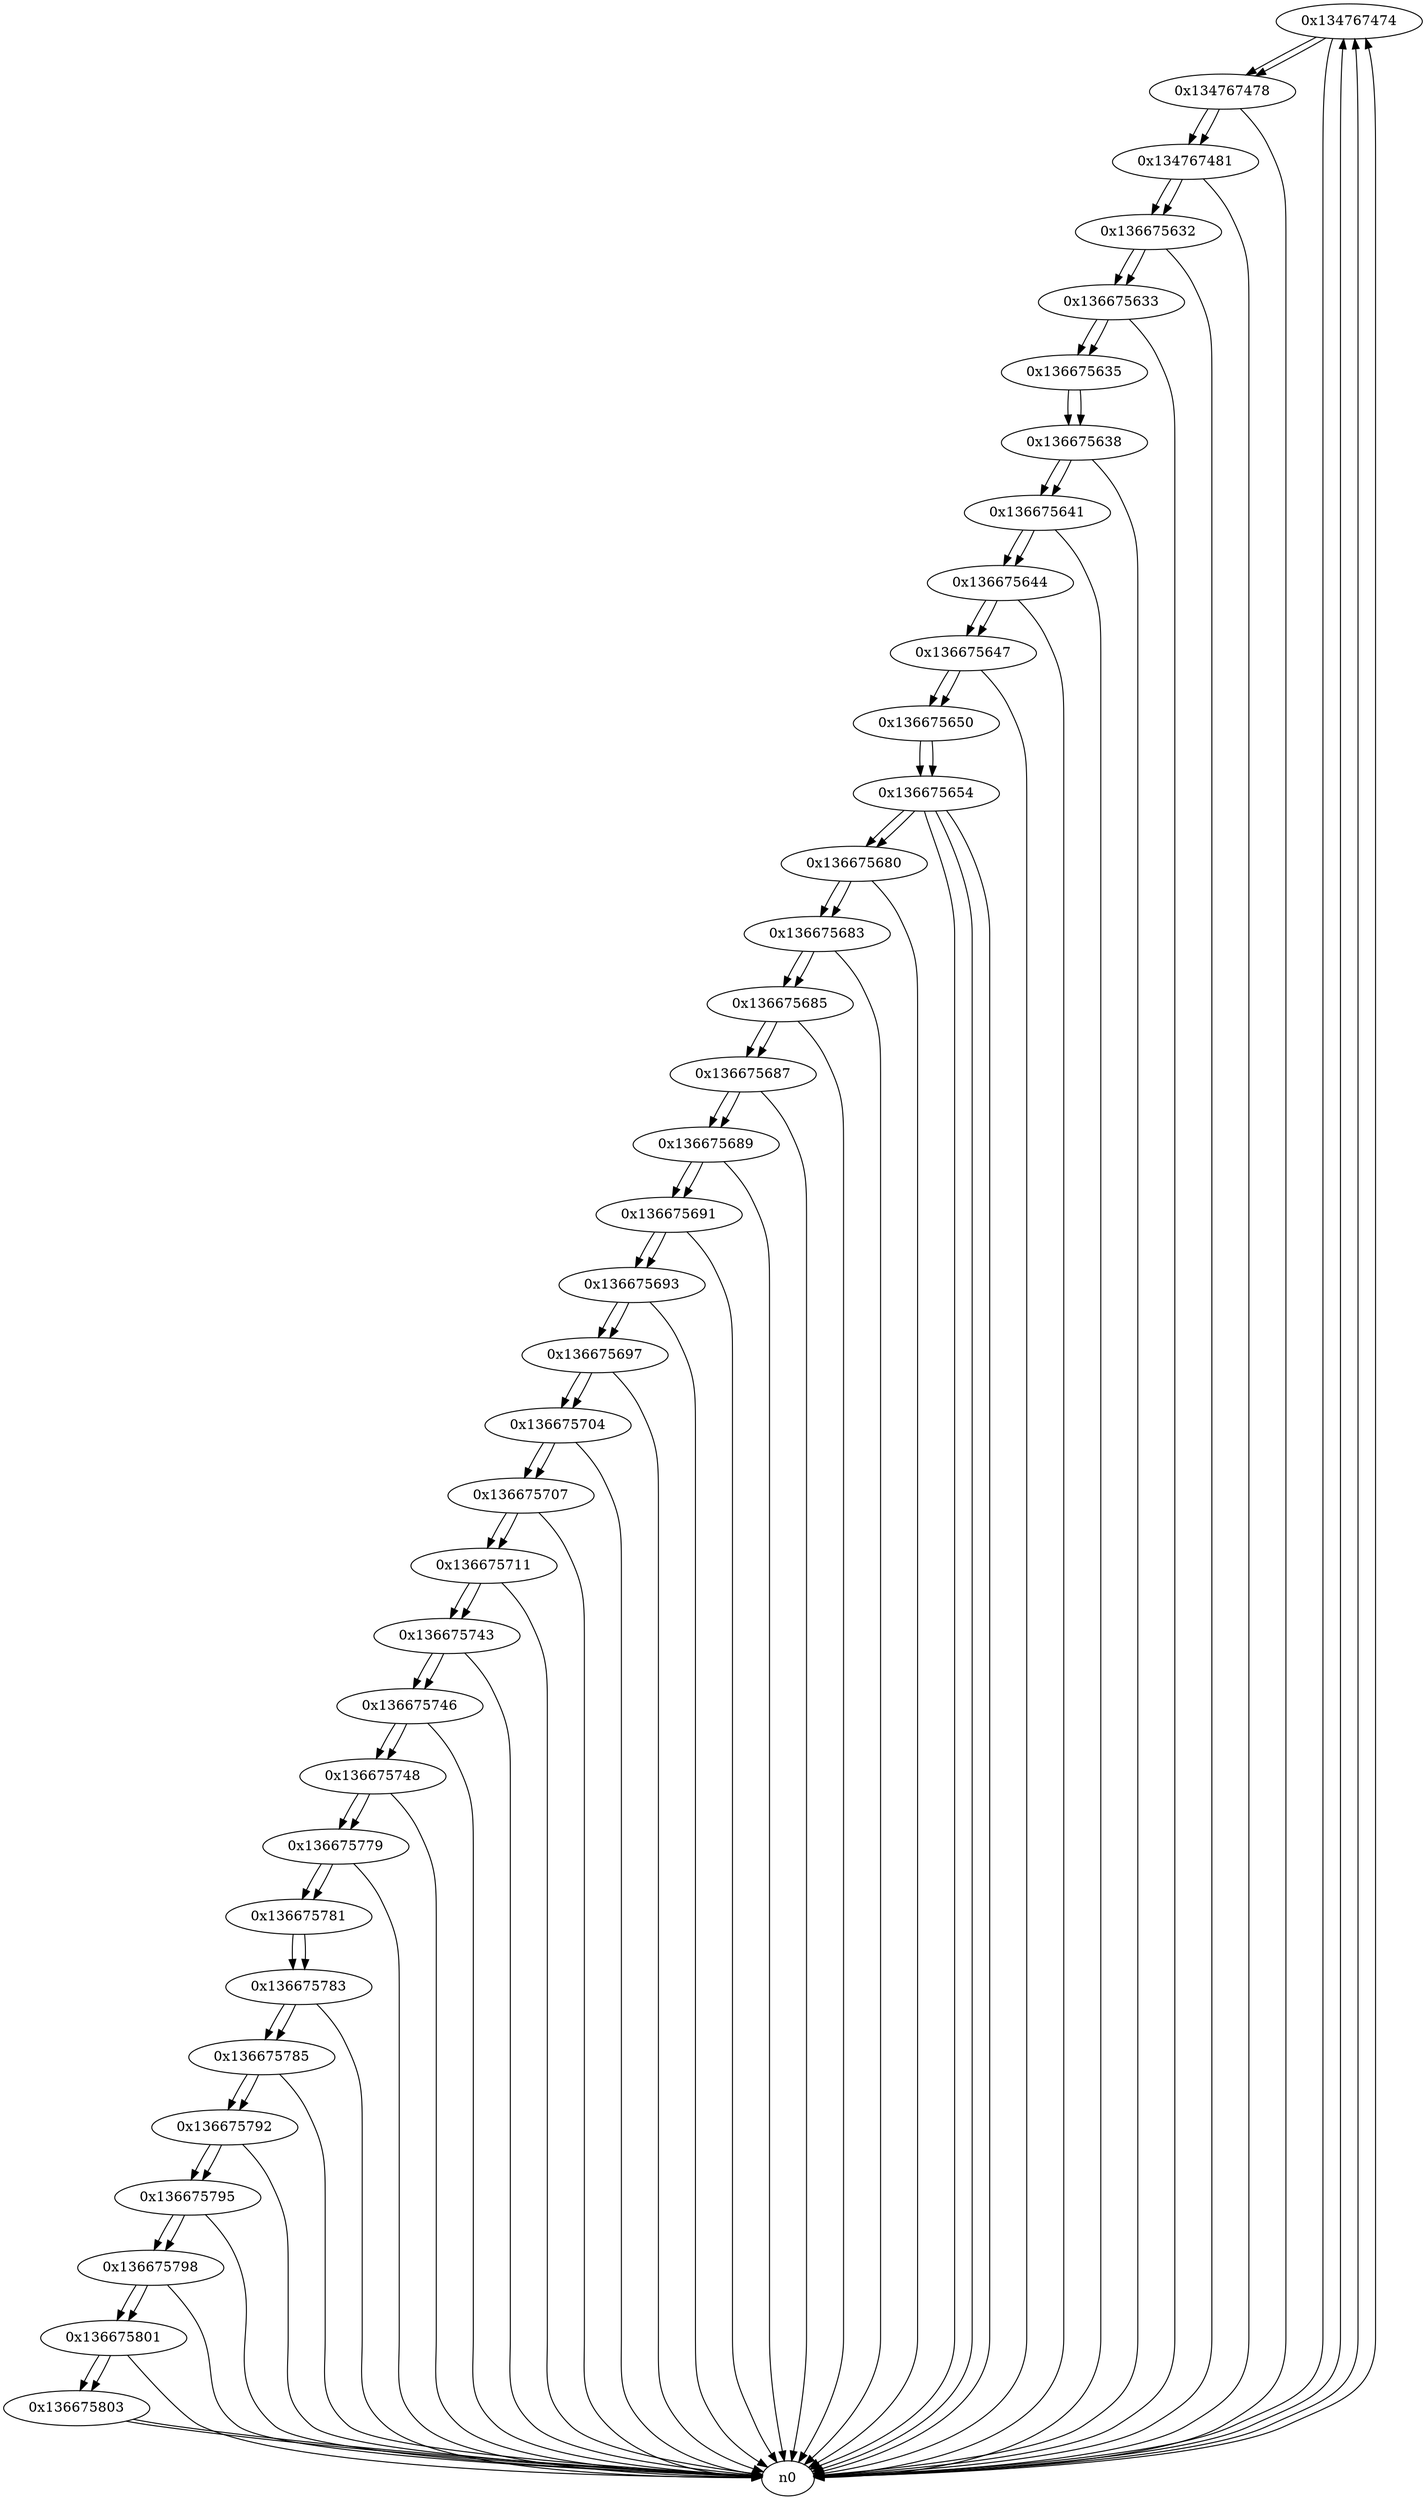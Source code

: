 digraph G{
/* nodes */
  n1 [label="0x134767474"]
  n2 [label="0x134767478"]
  n3 [label="0x134767481"]
  n4 [label="0x136675632"]
  n5 [label="0x136675633"]
  n6 [label="0x136675635"]
  n7 [label="0x136675638"]
  n8 [label="0x136675641"]
  n9 [label="0x136675644"]
  n10 [label="0x136675647"]
  n11 [label="0x136675650"]
  n12 [label="0x136675654"]
  n13 [label="0x136675680"]
  n14 [label="0x136675683"]
  n15 [label="0x136675685"]
  n16 [label="0x136675687"]
  n17 [label="0x136675689"]
  n18 [label="0x136675691"]
  n19 [label="0x136675693"]
  n20 [label="0x136675697"]
  n21 [label="0x136675704"]
  n22 [label="0x136675707"]
  n23 [label="0x136675711"]
  n24 [label="0x136675743"]
  n25 [label="0x136675746"]
  n26 [label="0x136675748"]
  n27 [label="0x136675779"]
  n28 [label="0x136675781"]
  n29 [label="0x136675783"]
  n30 [label="0x136675785"]
  n31 [label="0x136675792"]
  n32 [label="0x136675795"]
  n33 [label="0x136675798"]
  n34 [label="0x136675801"]
  n35 [label="0x136675803"]
/* edges */
n1 -> n2;
n1 -> n0;
n0 -> n1;
n0 -> n1;
n0 -> n1;
n2 -> n3;
n2 -> n0;
n1 -> n2;
n3 -> n4;
n3 -> n0;
n2 -> n3;
n4 -> n5;
n4 -> n0;
n3 -> n4;
n5 -> n6;
n5 -> n0;
n4 -> n5;
n6 -> n7;
n5 -> n6;
n7 -> n8;
n7 -> n0;
n6 -> n7;
n8 -> n9;
n8 -> n0;
n7 -> n8;
n9 -> n10;
n9 -> n0;
n8 -> n9;
n10 -> n11;
n10 -> n0;
n9 -> n10;
n11 -> n12;
n10 -> n11;
n12 -> n13;
n12 -> n0;
n12 -> n0;
n12 -> n0;
n11 -> n12;
n13 -> n14;
n13 -> n0;
n12 -> n13;
n14 -> n15;
n14 -> n0;
n13 -> n14;
n15 -> n16;
n15 -> n0;
n14 -> n15;
n16 -> n17;
n16 -> n0;
n15 -> n16;
n17 -> n18;
n17 -> n0;
n16 -> n17;
n18 -> n19;
n18 -> n0;
n17 -> n18;
n19 -> n20;
n19 -> n0;
n18 -> n19;
n20 -> n21;
n20 -> n0;
n19 -> n20;
n21 -> n22;
n21 -> n0;
n20 -> n21;
n22 -> n23;
n22 -> n0;
n21 -> n22;
n23 -> n24;
n23 -> n0;
n22 -> n23;
n24 -> n25;
n24 -> n0;
n23 -> n24;
n25 -> n26;
n25 -> n0;
n24 -> n25;
n26 -> n27;
n26 -> n0;
n25 -> n26;
n27 -> n28;
n27 -> n0;
n26 -> n27;
n28 -> n29;
n27 -> n28;
n29 -> n30;
n29 -> n0;
n28 -> n29;
n30 -> n31;
n30 -> n0;
n29 -> n30;
n31 -> n32;
n31 -> n0;
n30 -> n31;
n32 -> n33;
n32 -> n0;
n31 -> n32;
n33 -> n34;
n33 -> n0;
n32 -> n33;
n34 -> n35;
n34 -> n0;
n33 -> n34;
n35 -> n0;
n35 -> n0;
n34 -> n35;
}
